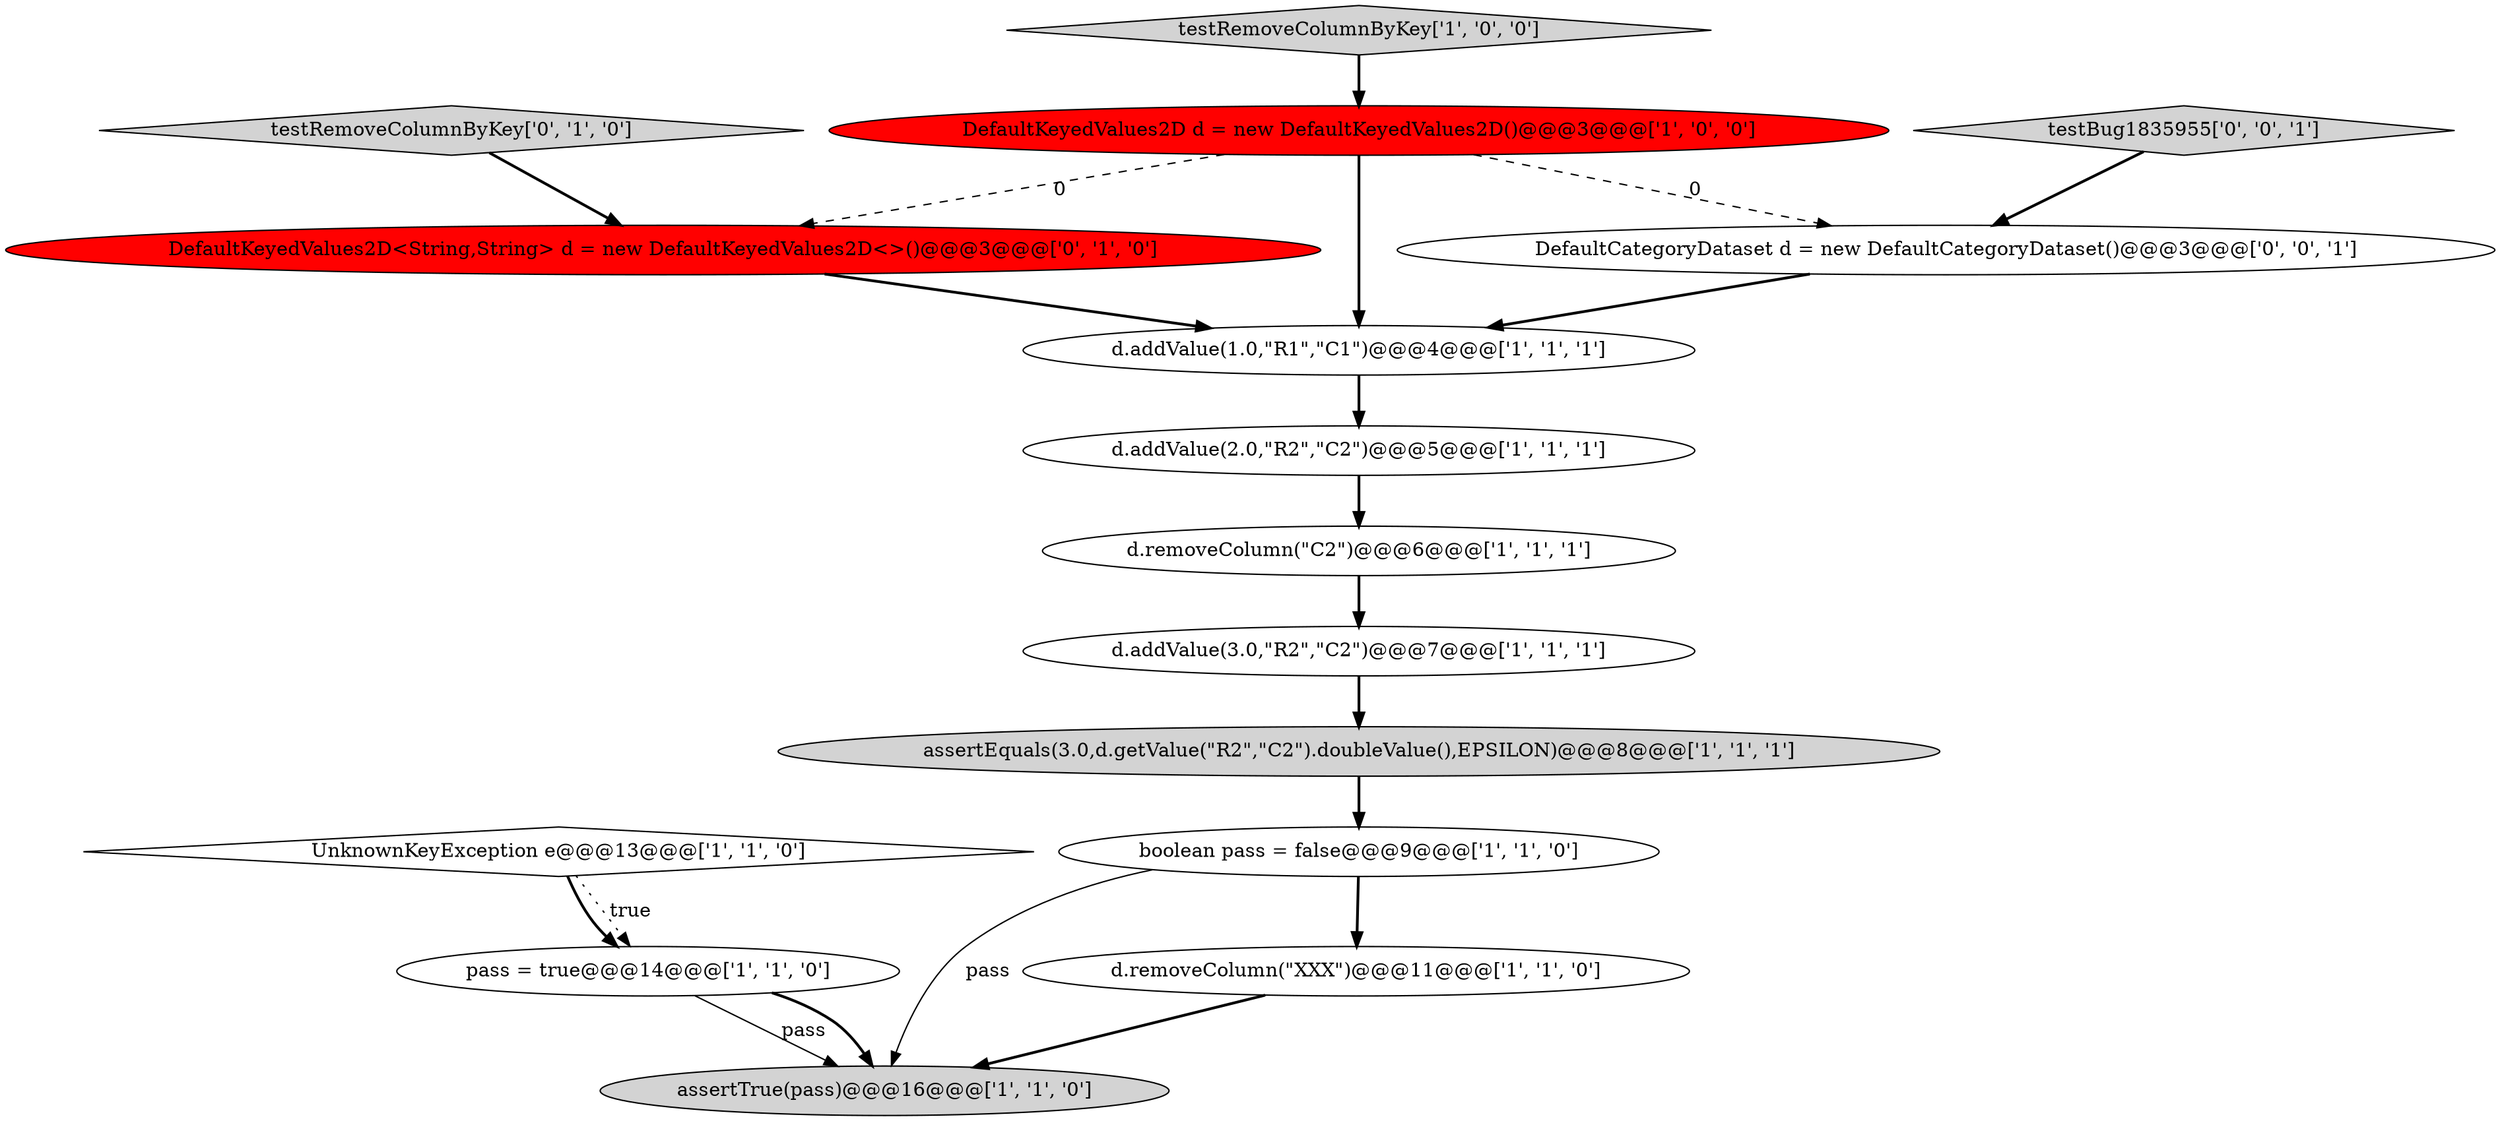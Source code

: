 digraph {
7 [style = filled, label = "UnknownKeyException e@@@13@@@['1', '1', '0']", fillcolor = white, shape = diamond image = "AAA0AAABBB1BBB"];
2 [style = filled, label = "d.addValue(3.0,\"R2\",\"C2\")@@@7@@@['1', '1', '1']", fillcolor = white, shape = ellipse image = "AAA0AAABBB1BBB"];
12 [style = filled, label = "testRemoveColumnByKey['0', '1', '0']", fillcolor = lightgray, shape = diamond image = "AAA0AAABBB2BBB"];
13 [style = filled, label = "DefaultKeyedValues2D<String,String> d = new DefaultKeyedValues2D<>()@@@3@@@['0', '1', '0']", fillcolor = red, shape = ellipse image = "AAA1AAABBB2BBB"];
5 [style = filled, label = "assertTrue(pass)@@@16@@@['1', '1', '0']", fillcolor = lightgray, shape = ellipse image = "AAA0AAABBB1BBB"];
4 [style = filled, label = "d.removeColumn(\"XXX\")@@@11@@@['1', '1', '0']", fillcolor = white, shape = ellipse image = "AAA0AAABBB1BBB"];
8 [style = filled, label = "boolean pass = false@@@9@@@['1', '1', '0']", fillcolor = white, shape = ellipse image = "AAA0AAABBB1BBB"];
0 [style = filled, label = "DefaultKeyedValues2D d = new DefaultKeyedValues2D()@@@3@@@['1', '0', '0']", fillcolor = red, shape = ellipse image = "AAA1AAABBB1BBB"];
1 [style = filled, label = "testRemoveColumnByKey['1', '0', '0']", fillcolor = lightgray, shape = diamond image = "AAA0AAABBB1BBB"];
6 [style = filled, label = "d.removeColumn(\"C2\")@@@6@@@['1', '1', '1']", fillcolor = white, shape = ellipse image = "AAA0AAABBB1BBB"];
9 [style = filled, label = "d.addValue(2.0,\"R2\",\"C2\")@@@5@@@['1', '1', '1']", fillcolor = white, shape = ellipse image = "AAA0AAABBB1BBB"];
14 [style = filled, label = "testBug1835955['0', '0', '1']", fillcolor = lightgray, shape = diamond image = "AAA0AAABBB3BBB"];
15 [style = filled, label = "DefaultCategoryDataset d = new DefaultCategoryDataset()@@@3@@@['0', '0', '1']", fillcolor = white, shape = ellipse image = "AAA0AAABBB3BBB"];
10 [style = filled, label = "d.addValue(1.0,\"R1\",\"C1\")@@@4@@@['1', '1', '1']", fillcolor = white, shape = ellipse image = "AAA0AAABBB1BBB"];
11 [style = filled, label = "pass = true@@@14@@@['1', '1', '0']", fillcolor = white, shape = ellipse image = "AAA0AAABBB1BBB"];
3 [style = filled, label = "assertEquals(3.0,d.getValue(\"R2\",\"C2\").doubleValue(),EPSILON)@@@8@@@['1', '1', '1']", fillcolor = lightgray, shape = ellipse image = "AAA0AAABBB1BBB"];
13->10 [style = bold, label=""];
12->13 [style = bold, label=""];
11->5 [style = solid, label="pass"];
11->5 [style = bold, label=""];
14->15 [style = bold, label=""];
10->9 [style = bold, label=""];
0->10 [style = bold, label=""];
7->11 [style = bold, label=""];
15->10 [style = bold, label=""];
8->4 [style = bold, label=""];
1->0 [style = bold, label=""];
7->11 [style = dotted, label="true"];
4->5 [style = bold, label=""];
8->5 [style = solid, label="pass"];
3->8 [style = bold, label=""];
0->13 [style = dashed, label="0"];
2->3 [style = bold, label=""];
9->6 [style = bold, label=""];
0->15 [style = dashed, label="0"];
6->2 [style = bold, label=""];
}
